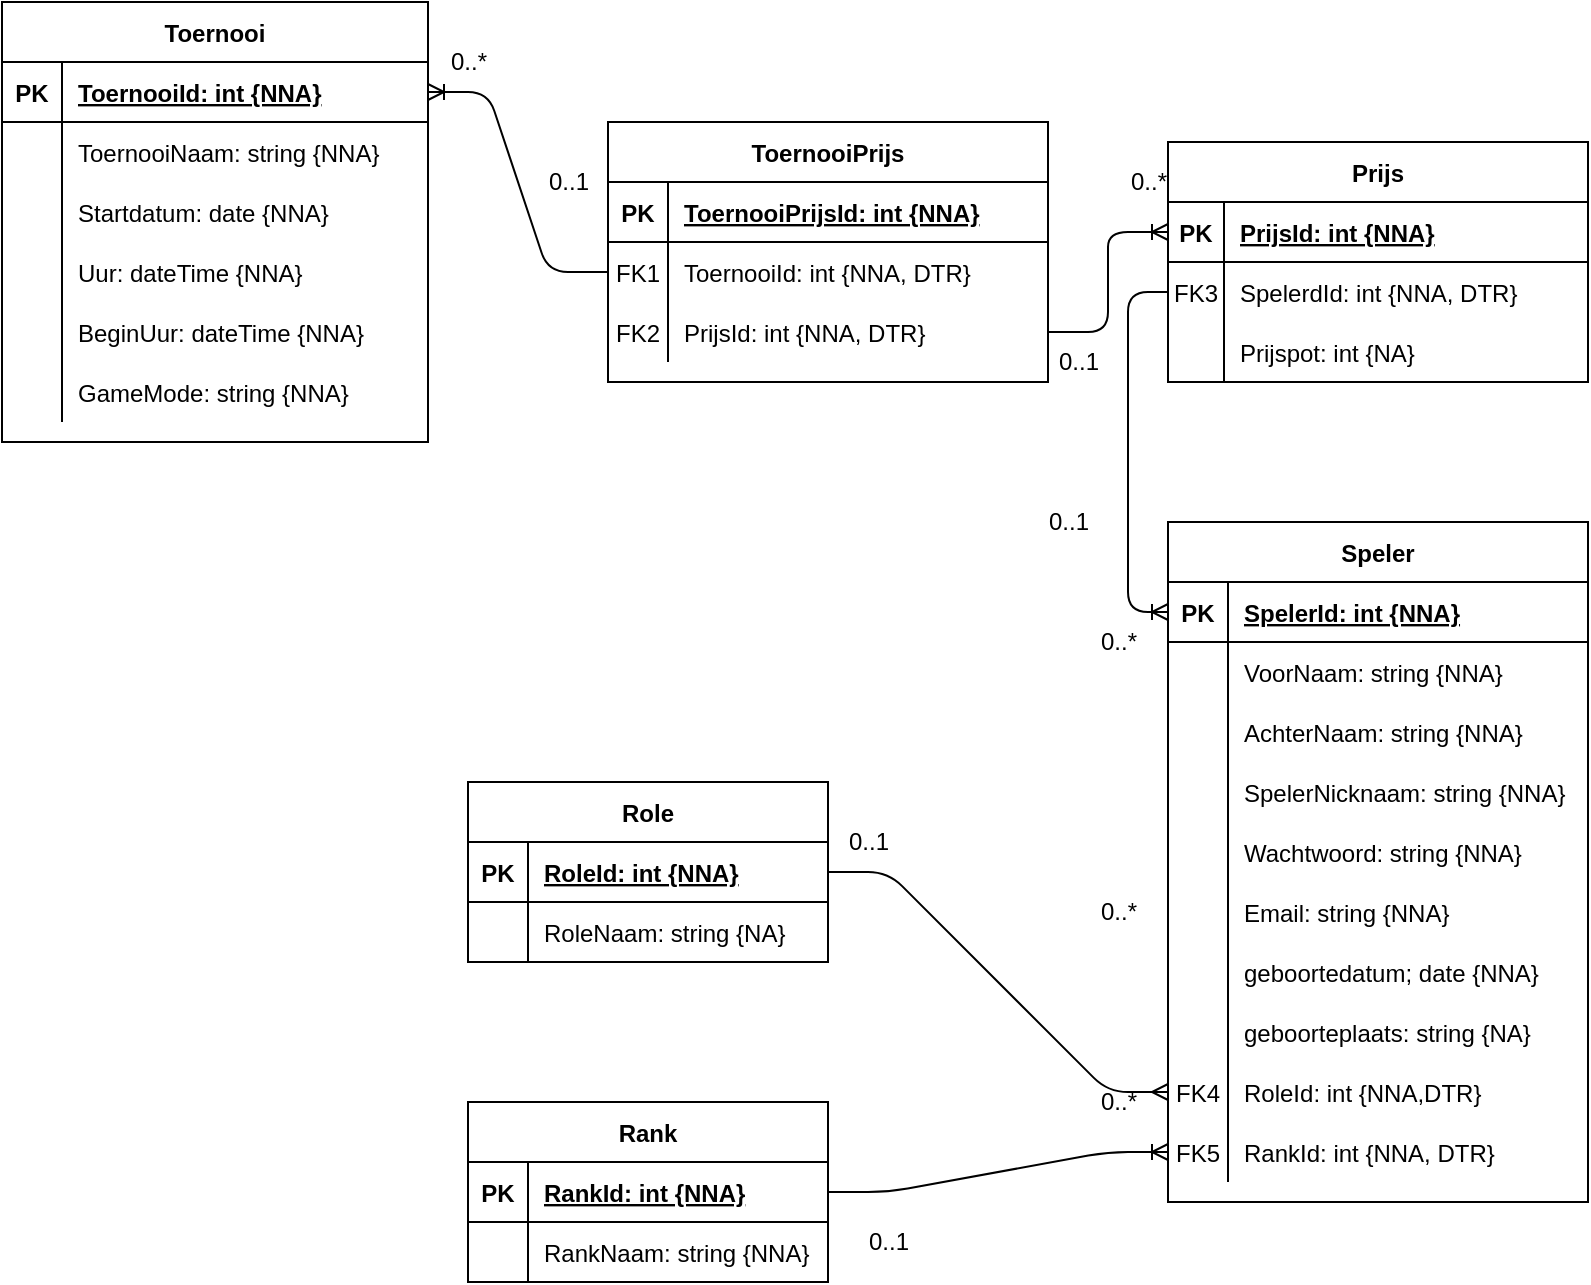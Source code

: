 <mxfile version="14.4.3" type="device"><diagram id="ePdH0c0GucVnNl-xAC8Q" name="Page-1"><mxGraphModel dx="944" dy="638" grid="1" gridSize="10" guides="1" tooltips="1" connect="1" arrows="1" fold="1" page="1" pageScale="1" pageWidth="827" pageHeight="1169" math="0" shadow="0"><root><mxCell id="0"/><mxCell id="1" parent="0"/><mxCell id="qW6CGjtW-PosyY1pfJ4W-14" value="Speler" style="shape=table;startSize=30;container=1;collapsible=1;childLayout=tableLayout;fixedRows=1;rowLines=0;fontStyle=1;align=center;resizeLast=1;" parent="1" vertex="1"><mxGeometry x="600" y="400" width="210" height="340" as="geometry"/></mxCell><mxCell id="qW6CGjtW-PosyY1pfJ4W-15" value="" style="shape=partialRectangle;collapsible=0;dropTarget=0;pointerEvents=0;fillColor=none;top=0;left=0;bottom=1;right=0;points=[[0,0.5],[1,0.5]];portConstraint=eastwest;" parent="qW6CGjtW-PosyY1pfJ4W-14" vertex="1"><mxGeometry y="30" width="210" height="30" as="geometry"/></mxCell><mxCell id="qW6CGjtW-PosyY1pfJ4W-16" value="PK" style="shape=partialRectangle;connectable=0;fillColor=none;top=0;left=0;bottom=0;right=0;fontStyle=1;overflow=hidden;" parent="qW6CGjtW-PosyY1pfJ4W-15" vertex="1"><mxGeometry width="30" height="30" as="geometry"/></mxCell><mxCell id="qW6CGjtW-PosyY1pfJ4W-17" value="SpelerId: int {NNA}" style="shape=partialRectangle;connectable=0;fillColor=none;top=0;left=0;bottom=0;right=0;align=left;spacingLeft=6;fontStyle=5;overflow=hidden;" parent="qW6CGjtW-PosyY1pfJ4W-15" vertex="1"><mxGeometry x="30" width="180" height="30" as="geometry"/></mxCell><mxCell id="qW6CGjtW-PosyY1pfJ4W-18" value="" style="shape=partialRectangle;collapsible=0;dropTarget=0;pointerEvents=0;fillColor=none;top=0;left=0;bottom=0;right=0;points=[[0,0.5],[1,0.5]];portConstraint=eastwest;" parent="qW6CGjtW-PosyY1pfJ4W-14" vertex="1"><mxGeometry y="60" width="210" height="30" as="geometry"/></mxCell><mxCell id="qW6CGjtW-PosyY1pfJ4W-19" value="" style="shape=partialRectangle;connectable=0;fillColor=none;top=0;left=0;bottom=0;right=0;editable=1;overflow=hidden;" parent="qW6CGjtW-PosyY1pfJ4W-18" vertex="1"><mxGeometry width="30" height="30" as="geometry"/></mxCell><mxCell id="qW6CGjtW-PosyY1pfJ4W-20" value="VoorNaam: string {NNA}" style="shape=partialRectangle;connectable=0;fillColor=none;top=0;left=0;bottom=0;right=0;align=left;spacingLeft=6;overflow=hidden;" parent="qW6CGjtW-PosyY1pfJ4W-18" vertex="1"><mxGeometry x="30" width="180" height="30" as="geometry"/></mxCell><mxCell id="7id1GCSX0Rq9auV7z-oB-1" value="" style="shape=partialRectangle;collapsible=0;dropTarget=0;pointerEvents=0;fillColor=none;top=0;left=0;bottom=0;right=0;points=[[0,0.5],[1,0.5]];portConstraint=eastwest;" parent="qW6CGjtW-PosyY1pfJ4W-14" vertex="1"><mxGeometry y="90" width="210" height="30" as="geometry"/></mxCell><mxCell id="7id1GCSX0Rq9auV7z-oB-2" value="" style="shape=partialRectangle;connectable=0;fillColor=none;top=0;left=0;bottom=0;right=0;editable=1;overflow=hidden;" parent="7id1GCSX0Rq9auV7z-oB-1" vertex="1"><mxGeometry width="30" height="30" as="geometry"/></mxCell><mxCell id="7id1GCSX0Rq9auV7z-oB-3" value="AchterNaam: string {NNA}" style="shape=partialRectangle;connectable=0;fillColor=none;top=0;left=0;bottom=0;right=0;align=left;spacingLeft=6;overflow=hidden;" parent="7id1GCSX0Rq9auV7z-oB-1" vertex="1"><mxGeometry x="30" width="180" height="30" as="geometry"/></mxCell><mxCell id="qW6CGjtW-PosyY1pfJ4W-21" value="" style="shape=partialRectangle;collapsible=0;dropTarget=0;pointerEvents=0;fillColor=none;top=0;left=0;bottom=0;right=0;points=[[0,0.5],[1,0.5]];portConstraint=eastwest;" parent="qW6CGjtW-PosyY1pfJ4W-14" vertex="1"><mxGeometry y="120" width="210" height="30" as="geometry"/></mxCell><mxCell id="qW6CGjtW-PosyY1pfJ4W-22" value="" style="shape=partialRectangle;connectable=0;fillColor=none;top=0;left=0;bottom=0;right=0;editable=1;overflow=hidden;" parent="qW6CGjtW-PosyY1pfJ4W-21" vertex="1"><mxGeometry width="30" height="30" as="geometry"/></mxCell><mxCell id="qW6CGjtW-PosyY1pfJ4W-23" value="SpelerNicknaam: string {NNA}" style="shape=partialRectangle;connectable=0;fillColor=none;top=0;left=0;bottom=0;right=0;align=left;spacingLeft=6;overflow=hidden;" parent="qW6CGjtW-PosyY1pfJ4W-21" vertex="1"><mxGeometry x="30" width="180" height="30" as="geometry"/></mxCell><mxCell id="HG0-tqQ1zg849oPvPmrR-7" value="" style="shape=partialRectangle;collapsible=0;dropTarget=0;pointerEvents=0;fillColor=none;top=0;left=0;bottom=0;right=0;points=[[0,0.5],[1,0.5]];portConstraint=eastwest;" vertex="1" parent="qW6CGjtW-PosyY1pfJ4W-14"><mxGeometry y="150" width="210" height="30" as="geometry"/></mxCell><mxCell id="HG0-tqQ1zg849oPvPmrR-8" value="" style="shape=partialRectangle;connectable=0;fillColor=none;top=0;left=0;bottom=0;right=0;editable=1;overflow=hidden;" vertex="1" parent="HG0-tqQ1zg849oPvPmrR-7"><mxGeometry width="30" height="30" as="geometry"/></mxCell><mxCell id="HG0-tqQ1zg849oPvPmrR-9" value="Wachtwoord: string {NNA}" style="shape=partialRectangle;connectable=0;fillColor=none;top=0;left=0;bottom=0;right=0;align=left;spacingLeft=6;overflow=hidden;" vertex="1" parent="HG0-tqQ1zg849oPvPmrR-7"><mxGeometry x="30" width="180" height="30" as="geometry"/></mxCell><mxCell id="HG0-tqQ1zg849oPvPmrR-1" value="" style="shape=partialRectangle;collapsible=0;dropTarget=0;pointerEvents=0;fillColor=none;top=0;left=0;bottom=0;right=0;points=[[0,0.5],[1,0.5]];portConstraint=eastwest;" vertex="1" parent="qW6CGjtW-PosyY1pfJ4W-14"><mxGeometry y="180" width="210" height="30" as="geometry"/></mxCell><mxCell id="HG0-tqQ1zg849oPvPmrR-2" value="" style="shape=partialRectangle;connectable=0;fillColor=none;top=0;left=0;bottom=0;right=0;editable=1;overflow=hidden;" vertex="1" parent="HG0-tqQ1zg849oPvPmrR-1"><mxGeometry width="30" height="30" as="geometry"/></mxCell><mxCell id="HG0-tqQ1zg849oPvPmrR-3" value="Email: string {NNA}" style="shape=partialRectangle;connectable=0;fillColor=none;top=0;left=0;bottom=0;right=0;align=left;spacingLeft=6;overflow=hidden;" vertex="1" parent="HG0-tqQ1zg849oPvPmrR-1"><mxGeometry x="30" width="180" height="30" as="geometry"/></mxCell><mxCell id="qW6CGjtW-PosyY1pfJ4W-24" value="" style="shape=partialRectangle;collapsible=0;dropTarget=0;pointerEvents=0;fillColor=none;top=0;left=0;bottom=0;right=0;points=[[0,0.5],[1,0.5]];portConstraint=eastwest;" parent="qW6CGjtW-PosyY1pfJ4W-14" vertex="1"><mxGeometry y="210" width="210" height="30" as="geometry"/></mxCell><mxCell id="qW6CGjtW-PosyY1pfJ4W-25" value="" style="shape=partialRectangle;connectable=0;fillColor=none;top=0;left=0;bottom=0;right=0;editable=1;overflow=hidden;" parent="qW6CGjtW-PosyY1pfJ4W-24" vertex="1"><mxGeometry width="30" height="30" as="geometry"/></mxCell><mxCell id="qW6CGjtW-PosyY1pfJ4W-26" value="geboortedatum; date {NNA}" style="shape=partialRectangle;connectable=0;fillColor=none;top=0;left=0;bottom=0;right=0;align=left;spacingLeft=6;overflow=hidden;" parent="qW6CGjtW-PosyY1pfJ4W-24" vertex="1"><mxGeometry x="30" width="180" height="30" as="geometry"/></mxCell><mxCell id="qW6CGjtW-PosyY1pfJ4W-93" value="" style="shape=partialRectangle;collapsible=0;dropTarget=0;pointerEvents=0;fillColor=none;top=0;left=0;bottom=0;right=0;points=[[0,0.5],[1,0.5]];portConstraint=eastwest;" parent="qW6CGjtW-PosyY1pfJ4W-14" vertex="1"><mxGeometry y="240" width="210" height="30" as="geometry"/></mxCell><mxCell id="qW6CGjtW-PosyY1pfJ4W-94" value="" style="shape=partialRectangle;connectable=0;fillColor=none;top=0;left=0;bottom=0;right=0;editable=1;overflow=hidden;" parent="qW6CGjtW-PosyY1pfJ4W-93" vertex="1"><mxGeometry width="30" height="30" as="geometry"/></mxCell><mxCell id="qW6CGjtW-PosyY1pfJ4W-95" value="geboorteplaats: string {NA}" style="shape=partialRectangle;connectable=0;fillColor=none;top=0;left=0;bottom=0;right=0;align=left;spacingLeft=6;overflow=hidden;" parent="qW6CGjtW-PosyY1pfJ4W-93" vertex="1"><mxGeometry x="30" width="180" height="30" as="geometry"/></mxCell><mxCell id="51UacARZMZEYu-f98KwA-24" value="" style="shape=partialRectangle;collapsible=0;dropTarget=0;pointerEvents=0;fillColor=none;top=0;left=0;bottom=0;right=0;points=[[0,0.5],[1,0.5]];portConstraint=eastwest;" parent="qW6CGjtW-PosyY1pfJ4W-14" vertex="1"><mxGeometry y="270" width="210" height="30" as="geometry"/></mxCell><mxCell id="51UacARZMZEYu-f98KwA-25" value="FK4" style="shape=partialRectangle;connectable=0;fillColor=none;top=0;left=0;bottom=0;right=0;fontStyle=0;overflow=hidden;" parent="51UacARZMZEYu-f98KwA-24" vertex="1"><mxGeometry width="30" height="30" as="geometry"/></mxCell><mxCell id="51UacARZMZEYu-f98KwA-26" value="RoleId: int {NNA,DTR}" style="shape=partialRectangle;connectable=0;fillColor=none;top=0;left=0;bottom=0;right=0;align=left;spacingLeft=6;fontStyle=0;overflow=hidden;" parent="51UacARZMZEYu-f98KwA-24" vertex="1"><mxGeometry x="30" width="180" height="30" as="geometry"/></mxCell><mxCell id="UAZnC-9u334mzQmpA1sL-1" value="" style="shape=partialRectangle;collapsible=0;dropTarget=0;pointerEvents=0;fillColor=none;top=0;left=0;bottom=0;right=0;points=[[0,0.5],[1,0.5]];portConstraint=eastwest;" parent="qW6CGjtW-PosyY1pfJ4W-14" vertex="1"><mxGeometry y="300" width="210" height="30" as="geometry"/></mxCell><mxCell id="UAZnC-9u334mzQmpA1sL-2" value="FK5" style="shape=partialRectangle;connectable=0;fillColor=none;top=0;left=0;bottom=0;right=0;fontStyle=0;overflow=hidden;" parent="UAZnC-9u334mzQmpA1sL-1" vertex="1"><mxGeometry width="30" height="30" as="geometry"/></mxCell><mxCell id="UAZnC-9u334mzQmpA1sL-3" value="RankId: int {NNA, DTR}" style="shape=partialRectangle;connectable=0;fillColor=none;top=0;left=0;bottom=0;right=0;align=left;spacingLeft=6;fontStyle=0;overflow=hidden;" parent="UAZnC-9u334mzQmpA1sL-1" vertex="1"><mxGeometry x="30" width="180" height="30" as="geometry"/></mxCell><mxCell id="qW6CGjtW-PosyY1pfJ4W-40" value="Toernooi" style="shape=table;startSize=30;container=1;collapsible=1;childLayout=tableLayout;fixedRows=1;rowLines=0;fontStyle=1;align=center;resizeLast=1;" parent="1" vertex="1"><mxGeometry x="17" y="140" width="213" height="220" as="geometry"/></mxCell><mxCell id="qW6CGjtW-PosyY1pfJ4W-41" value="" style="shape=partialRectangle;collapsible=0;dropTarget=0;pointerEvents=0;fillColor=none;top=0;left=0;bottom=1;right=0;points=[[0,0.5],[1,0.5]];portConstraint=eastwest;" parent="qW6CGjtW-PosyY1pfJ4W-40" vertex="1"><mxGeometry y="30" width="213" height="30" as="geometry"/></mxCell><mxCell id="qW6CGjtW-PosyY1pfJ4W-42" value="PK" style="shape=partialRectangle;connectable=0;fillColor=none;top=0;left=0;bottom=0;right=0;fontStyle=1;overflow=hidden;" parent="qW6CGjtW-PosyY1pfJ4W-41" vertex="1"><mxGeometry width="30" height="30" as="geometry"/></mxCell><mxCell id="qW6CGjtW-PosyY1pfJ4W-43" value="ToernooiId: int {NNA}" style="shape=partialRectangle;connectable=0;fillColor=none;top=0;left=0;bottom=0;right=0;align=left;spacingLeft=6;fontStyle=5;overflow=hidden;" parent="qW6CGjtW-PosyY1pfJ4W-41" vertex="1"><mxGeometry x="30" width="183" height="30" as="geometry"/></mxCell><mxCell id="qW6CGjtW-PosyY1pfJ4W-44" value="" style="shape=partialRectangle;collapsible=0;dropTarget=0;pointerEvents=0;fillColor=none;top=0;left=0;bottom=0;right=0;points=[[0,0.5],[1,0.5]];portConstraint=eastwest;" parent="qW6CGjtW-PosyY1pfJ4W-40" vertex="1"><mxGeometry y="60" width="213" height="30" as="geometry"/></mxCell><mxCell id="qW6CGjtW-PosyY1pfJ4W-45" value="" style="shape=partialRectangle;connectable=0;fillColor=none;top=0;left=0;bottom=0;right=0;editable=1;overflow=hidden;" parent="qW6CGjtW-PosyY1pfJ4W-44" vertex="1"><mxGeometry width="30" height="30" as="geometry"/></mxCell><mxCell id="qW6CGjtW-PosyY1pfJ4W-46" value="ToernooiNaam: string {NNA}" style="shape=partialRectangle;connectable=0;fillColor=none;top=0;left=0;bottom=0;right=0;align=left;spacingLeft=6;overflow=hidden;" parent="qW6CGjtW-PosyY1pfJ4W-44" vertex="1"><mxGeometry x="30" width="183" height="30" as="geometry"/></mxCell><mxCell id="qW6CGjtW-PosyY1pfJ4W-179" value="" style="shape=partialRectangle;collapsible=0;dropTarget=0;pointerEvents=0;fillColor=none;top=0;left=0;bottom=0;right=0;points=[[0,0.5],[1,0.5]];portConstraint=eastwest;" parent="qW6CGjtW-PosyY1pfJ4W-40" vertex="1"><mxGeometry y="90" width="213" height="30" as="geometry"/></mxCell><mxCell id="qW6CGjtW-PosyY1pfJ4W-180" value="" style="shape=partialRectangle;connectable=0;fillColor=none;top=0;left=0;bottom=0;right=0;editable=1;overflow=hidden;" parent="qW6CGjtW-PosyY1pfJ4W-179" vertex="1"><mxGeometry width="30" height="30" as="geometry"/></mxCell><mxCell id="qW6CGjtW-PosyY1pfJ4W-181" value="Startdatum: date {NNA}" style="shape=partialRectangle;connectable=0;fillColor=none;top=0;left=0;bottom=0;right=0;align=left;spacingLeft=6;overflow=hidden;" parent="qW6CGjtW-PosyY1pfJ4W-179" vertex="1"><mxGeometry x="30" width="183" height="30" as="geometry"/></mxCell><mxCell id="7id1GCSX0Rq9auV7z-oB-5" value="" style="shape=partialRectangle;collapsible=0;dropTarget=0;pointerEvents=0;fillColor=none;top=0;left=0;bottom=0;right=0;points=[[0,0.5],[1,0.5]];portConstraint=eastwest;" parent="qW6CGjtW-PosyY1pfJ4W-40" vertex="1"><mxGeometry y="120" width="213" height="30" as="geometry"/></mxCell><mxCell id="7id1GCSX0Rq9auV7z-oB-6" value="" style="shape=partialRectangle;connectable=0;fillColor=none;top=0;left=0;bottom=0;right=0;editable=1;overflow=hidden;" parent="7id1GCSX0Rq9auV7z-oB-5" vertex="1"><mxGeometry width="30" height="30" as="geometry"/></mxCell><mxCell id="7id1GCSX0Rq9auV7z-oB-7" value="Uur: dateTime {NNA}" style="shape=partialRectangle;connectable=0;fillColor=none;top=0;left=0;bottom=0;right=0;align=left;spacingLeft=6;overflow=hidden;" parent="7id1GCSX0Rq9auV7z-oB-5" vertex="1"><mxGeometry x="30" width="183" height="30" as="geometry"/></mxCell><mxCell id="IgzZ3JnWrpRaD6kEdkL5-1" value="" style="shape=partialRectangle;collapsible=0;dropTarget=0;pointerEvents=0;fillColor=none;top=0;left=0;bottom=0;right=0;points=[[0,0.5],[1,0.5]];portConstraint=eastwest;" parent="qW6CGjtW-PosyY1pfJ4W-40" vertex="1"><mxGeometry y="150" width="213" height="30" as="geometry"/></mxCell><mxCell id="IgzZ3JnWrpRaD6kEdkL5-2" value="" style="shape=partialRectangle;connectable=0;fillColor=none;top=0;left=0;bottom=0;right=0;editable=1;overflow=hidden;" parent="IgzZ3JnWrpRaD6kEdkL5-1" vertex="1"><mxGeometry width="30" height="30" as="geometry"/></mxCell><mxCell id="IgzZ3JnWrpRaD6kEdkL5-3" value="BeginUur: dateTime {NNA}" style="shape=partialRectangle;connectable=0;fillColor=none;top=0;left=0;bottom=0;right=0;align=left;spacingLeft=6;overflow=hidden;" parent="IgzZ3JnWrpRaD6kEdkL5-1" vertex="1"><mxGeometry x="30" width="183" height="30" as="geometry"/></mxCell><mxCell id="IgzZ3JnWrpRaD6kEdkL5-4" value="" style="shape=partialRectangle;collapsible=0;dropTarget=0;pointerEvents=0;fillColor=none;top=0;left=0;bottom=0;right=0;points=[[0,0.5],[1,0.5]];portConstraint=eastwest;" parent="qW6CGjtW-PosyY1pfJ4W-40" vertex="1"><mxGeometry y="180" width="213" height="30" as="geometry"/></mxCell><mxCell id="IgzZ3JnWrpRaD6kEdkL5-5" value="" style="shape=partialRectangle;connectable=0;fillColor=none;top=0;left=0;bottom=0;right=0;editable=1;overflow=hidden;" parent="IgzZ3JnWrpRaD6kEdkL5-4" vertex="1"><mxGeometry width="30" height="30" as="geometry"/></mxCell><mxCell id="IgzZ3JnWrpRaD6kEdkL5-6" value="GameMode: string {NNA}" style="shape=partialRectangle;connectable=0;fillColor=none;top=0;left=0;bottom=0;right=0;align=left;spacingLeft=6;overflow=hidden;" parent="IgzZ3JnWrpRaD6kEdkL5-4" vertex="1"><mxGeometry x="30" width="183" height="30" as="geometry"/></mxCell><mxCell id="qW6CGjtW-PosyY1pfJ4W-185" value="Prijs" style="shape=table;startSize=30;container=1;collapsible=1;childLayout=tableLayout;fixedRows=1;rowLines=0;fontStyle=1;align=center;resizeLast=1;" parent="1" vertex="1"><mxGeometry x="600" y="210" width="210" height="120" as="geometry"/></mxCell><mxCell id="qW6CGjtW-PosyY1pfJ4W-186" value="" style="shape=partialRectangle;collapsible=0;dropTarget=0;pointerEvents=0;fillColor=none;top=0;left=0;bottom=1;right=0;points=[[0,0.5],[1,0.5]];portConstraint=eastwest;" parent="qW6CGjtW-PosyY1pfJ4W-185" vertex="1"><mxGeometry y="30" width="210" height="30" as="geometry"/></mxCell><mxCell id="qW6CGjtW-PosyY1pfJ4W-187" value="PK" style="shape=partialRectangle;connectable=0;fillColor=none;top=0;left=0;bottom=0;right=0;fontStyle=1;overflow=hidden;" parent="qW6CGjtW-PosyY1pfJ4W-186" vertex="1"><mxGeometry width="28" height="30" as="geometry"/></mxCell><mxCell id="qW6CGjtW-PosyY1pfJ4W-188" value="PrijsId: int {NNA}" style="shape=partialRectangle;connectable=0;fillColor=none;top=0;left=0;bottom=0;right=0;align=left;spacingLeft=6;fontStyle=5;overflow=hidden;" parent="qW6CGjtW-PosyY1pfJ4W-186" vertex="1"><mxGeometry x="28" width="182" height="30" as="geometry"/></mxCell><mxCell id="qW6CGjtW-PosyY1pfJ4W-189" value="" style="shape=partialRectangle;collapsible=0;dropTarget=0;pointerEvents=0;fillColor=none;top=0;left=0;bottom=0;right=0;points=[[0,0.5],[1,0.5]];portConstraint=eastwest;" parent="qW6CGjtW-PosyY1pfJ4W-185" vertex="1"><mxGeometry y="60" width="210" height="30" as="geometry"/></mxCell><mxCell id="qW6CGjtW-PosyY1pfJ4W-190" value="FK3" style="shape=partialRectangle;connectable=0;fillColor=none;top=0;left=0;bottom=0;right=0;editable=1;overflow=hidden;" parent="qW6CGjtW-PosyY1pfJ4W-189" vertex="1"><mxGeometry width="28" height="30" as="geometry"/></mxCell><mxCell id="qW6CGjtW-PosyY1pfJ4W-191" value="SpelerdId: int {NNA, DTR}" style="shape=partialRectangle;connectable=0;fillColor=none;top=0;left=0;bottom=0;right=0;align=left;spacingLeft=6;overflow=hidden;" parent="qW6CGjtW-PosyY1pfJ4W-189" vertex="1"><mxGeometry x="28" width="182" height="30" as="geometry"/></mxCell><mxCell id="UAZnC-9u334mzQmpA1sL-41" value="" style="shape=partialRectangle;collapsible=0;dropTarget=0;pointerEvents=0;fillColor=none;top=0;left=0;bottom=0;right=0;points=[[0,0.5],[1,0.5]];portConstraint=eastwest;" parent="qW6CGjtW-PosyY1pfJ4W-185" vertex="1"><mxGeometry y="90" width="210" height="30" as="geometry"/></mxCell><mxCell id="UAZnC-9u334mzQmpA1sL-42" value="" style="shape=partialRectangle;connectable=0;fillColor=none;top=0;left=0;bottom=0;right=0;editable=1;overflow=hidden;" parent="UAZnC-9u334mzQmpA1sL-41" vertex="1"><mxGeometry width="28" height="30" as="geometry"/></mxCell><mxCell id="UAZnC-9u334mzQmpA1sL-43" value="Prijspot: int {NA}" style="shape=partialRectangle;connectable=0;fillColor=none;top=0;left=0;bottom=0;right=0;align=left;spacingLeft=6;overflow=hidden;" parent="UAZnC-9u334mzQmpA1sL-41" vertex="1"><mxGeometry x="28" width="182" height="30" as="geometry"/></mxCell><mxCell id="51UacARZMZEYu-f98KwA-9" value="Role" style="shape=table;startSize=30;container=1;collapsible=1;childLayout=tableLayout;fixedRows=1;rowLines=0;fontStyle=1;align=center;resizeLast=1;" parent="1" vertex="1"><mxGeometry x="250" y="530" width="180" height="90" as="geometry"/></mxCell><mxCell id="51UacARZMZEYu-f98KwA-10" value="" style="shape=partialRectangle;collapsible=0;dropTarget=0;pointerEvents=0;fillColor=none;top=0;left=0;bottom=1;right=0;points=[[0,0.5],[1,0.5]];portConstraint=eastwest;" parent="51UacARZMZEYu-f98KwA-9" vertex="1"><mxGeometry y="30" width="180" height="30" as="geometry"/></mxCell><mxCell id="51UacARZMZEYu-f98KwA-11" value="PK" style="shape=partialRectangle;connectable=0;fillColor=none;top=0;left=0;bottom=0;right=0;fontStyle=1;overflow=hidden;" parent="51UacARZMZEYu-f98KwA-10" vertex="1"><mxGeometry width="30" height="30" as="geometry"/></mxCell><mxCell id="51UacARZMZEYu-f98KwA-12" value="RoleId: int {NNA}" style="shape=partialRectangle;connectable=0;fillColor=none;top=0;left=0;bottom=0;right=0;align=left;spacingLeft=6;fontStyle=5;overflow=hidden;" parent="51UacARZMZEYu-f98KwA-10" vertex="1"><mxGeometry x="30" width="150" height="30" as="geometry"/></mxCell><mxCell id="51UacARZMZEYu-f98KwA-13" value="" style="shape=partialRectangle;collapsible=0;dropTarget=0;pointerEvents=0;fillColor=none;top=0;left=0;bottom=0;right=0;points=[[0,0.5],[1,0.5]];portConstraint=eastwest;" parent="51UacARZMZEYu-f98KwA-9" vertex="1"><mxGeometry y="60" width="180" height="30" as="geometry"/></mxCell><mxCell id="51UacARZMZEYu-f98KwA-14" value="" style="shape=partialRectangle;connectable=0;fillColor=none;top=0;left=0;bottom=0;right=0;editable=1;overflow=hidden;" parent="51UacARZMZEYu-f98KwA-13" vertex="1"><mxGeometry width="30" height="30" as="geometry"/></mxCell><mxCell id="51UacARZMZEYu-f98KwA-15" value="RoleNaam: string {NA}" style="shape=partialRectangle;connectable=0;fillColor=none;top=0;left=0;bottom=0;right=0;align=left;spacingLeft=6;overflow=hidden;" parent="51UacARZMZEYu-f98KwA-13" vertex="1"><mxGeometry x="30" width="150" height="30" as="geometry"/></mxCell><mxCell id="51UacARZMZEYu-f98KwA-22" value="" style="edgeStyle=entityRelationEdgeStyle;fontSize=12;html=1;endArrow=ERmany;exitX=1;exitY=0.5;exitDx=0;exitDy=0;entryX=0;entryY=0.5;entryDx=0;entryDy=0;" parent="1" source="51UacARZMZEYu-f98KwA-10" target="51UacARZMZEYu-f98KwA-24" edge="1"><mxGeometry width="100" height="100" relative="1" as="geometry"><mxPoint x="482" y="860" as="sourcePoint"/><mxPoint x="602" y="790" as="targetPoint"/></mxGeometry></mxCell><mxCell id="UAZnC-9u334mzQmpA1sL-4" value="Rank" style="shape=table;startSize=30;container=1;collapsible=1;childLayout=tableLayout;fixedRows=1;rowLines=0;fontStyle=1;align=center;resizeLast=1;" parent="1" vertex="1"><mxGeometry x="250" y="690" width="180" height="90" as="geometry"/></mxCell><mxCell id="UAZnC-9u334mzQmpA1sL-5" value="" style="shape=partialRectangle;collapsible=0;dropTarget=0;pointerEvents=0;fillColor=none;top=0;left=0;bottom=1;right=0;points=[[0,0.5],[1,0.5]];portConstraint=eastwest;" parent="UAZnC-9u334mzQmpA1sL-4" vertex="1"><mxGeometry y="30" width="180" height="30" as="geometry"/></mxCell><mxCell id="UAZnC-9u334mzQmpA1sL-6" value="PK" style="shape=partialRectangle;connectable=0;fillColor=none;top=0;left=0;bottom=0;right=0;fontStyle=1;overflow=hidden;" parent="UAZnC-9u334mzQmpA1sL-5" vertex="1"><mxGeometry width="30" height="30" as="geometry"/></mxCell><mxCell id="UAZnC-9u334mzQmpA1sL-7" value="RankId: int {NNA}" style="shape=partialRectangle;connectable=0;fillColor=none;top=0;left=0;bottom=0;right=0;align=left;spacingLeft=6;fontStyle=5;overflow=hidden;" parent="UAZnC-9u334mzQmpA1sL-5" vertex="1"><mxGeometry x="30" width="150" height="30" as="geometry"/></mxCell><mxCell id="UAZnC-9u334mzQmpA1sL-8" value="" style="shape=partialRectangle;collapsible=0;dropTarget=0;pointerEvents=0;fillColor=none;top=0;left=0;bottom=0;right=0;points=[[0,0.5],[1,0.5]];portConstraint=eastwest;" parent="UAZnC-9u334mzQmpA1sL-4" vertex="1"><mxGeometry y="60" width="180" height="30" as="geometry"/></mxCell><mxCell id="UAZnC-9u334mzQmpA1sL-9" value="" style="shape=partialRectangle;connectable=0;fillColor=none;top=0;left=0;bottom=0;right=0;editable=1;overflow=hidden;" parent="UAZnC-9u334mzQmpA1sL-8" vertex="1"><mxGeometry width="30" height="30" as="geometry"/></mxCell><mxCell id="UAZnC-9u334mzQmpA1sL-10" value="RankNaam: string {NNA}" style="shape=partialRectangle;connectable=0;fillColor=none;top=0;left=0;bottom=0;right=0;align=left;spacingLeft=6;overflow=hidden;" parent="UAZnC-9u334mzQmpA1sL-8" vertex="1"><mxGeometry x="30" width="150" height="30" as="geometry"/></mxCell><mxCell id="UAZnC-9u334mzQmpA1sL-12" value="" style="edgeStyle=entityRelationEdgeStyle;fontSize=12;html=1;endArrow=ERoneToMany;entryX=0;entryY=0.5;entryDx=0;entryDy=0;exitX=1;exitY=0.5;exitDx=0;exitDy=0;" parent="1" source="UAZnC-9u334mzQmpA1sL-5" target="UAZnC-9u334mzQmpA1sL-1" edge="1"><mxGeometry width="100" height="100" relative="1" as="geometry"><mxPoint x="470" y="980" as="sourcePoint"/><mxPoint x="570" y="880" as="targetPoint"/></mxGeometry></mxCell><mxCell id="UAZnC-9u334mzQmpA1sL-14" value="ToernooiPrijs" style="shape=table;startSize=30;container=1;collapsible=1;childLayout=tableLayout;fixedRows=1;rowLines=0;fontStyle=1;align=center;resizeLast=1;" parent="1" vertex="1"><mxGeometry x="320" y="200" width="220" height="130" as="geometry"/></mxCell><mxCell id="UAZnC-9u334mzQmpA1sL-15" value="" style="shape=partialRectangle;collapsible=0;dropTarget=0;pointerEvents=0;fillColor=none;top=0;left=0;bottom=1;right=0;points=[[0,0.5],[1,0.5]];portConstraint=eastwest;" parent="UAZnC-9u334mzQmpA1sL-14" vertex="1"><mxGeometry y="30" width="220" height="30" as="geometry"/></mxCell><mxCell id="UAZnC-9u334mzQmpA1sL-16" value="PK" style="shape=partialRectangle;connectable=0;fillColor=none;top=0;left=0;bottom=0;right=0;fontStyle=1;overflow=hidden;" parent="UAZnC-9u334mzQmpA1sL-15" vertex="1"><mxGeometry width="30" height="30" as="geometry"/></mxCell><mxCell id="UAZnC-9u334mzQmpA1sL-17" value="ToernooiPrijsId: int {NNA}" style="shape=partialRectangle;connectable=0;fillColor=none;top=0;left=0;bottom=0;right=0;align=left;spacingLeft=6;fontStyle=5;overflow=hidden;" parent="UAZnC-9u334mzQmpA1sL-15" vertex="1"><mxGeometry x="30" width="190" height="30" as="geometry"/></mxCell><mxCell id="UAZnC-9u334mzQmpA1sL-18" value="" style="shape=partialRectangle;collapsible=0;dropTarget=0;pointerEvents=0;fillColor=none;top=0;left=0;bottom=0;right=0;points=[[0,0.5],[1,0.5]];portConstraint=eastwest;" parent="UAZnC-9u334mzQmpA1sL-14" vertex="1"><mxGeometry y="60" width="220" height="30" as="geometry"/></mxCell><mxCell id="UAZnC-9u334mzQmpA1sL-19" value="FK1" style="shape=partialRectangle;connectable=0;fillColor=none;top=0;left=0;bottom=0;right=0;editable=1;overflow=hidden;" parent="UAZnC-9u334mzQmpA1sL-18" vertex="1"><mxGeometry width="30" height="30" as="geometry"/></mxCell><mxCell id="UAZnC-9u334mzQmpA1sL-20" value="ToernooiId: int {NNA, DTR}" style="shape=partialRectangle;connectable=0;fillColor=none;top=0;left=0;bottom=0;right=0;align=left;spacingLeft=6;overflow=hidden;" parent="UAZnC-9u334mzQmpA1sL-18" vertex="1"><mxGeometry x="30" width="190" height="30" as="geometry"/></mxCell><mxCell id="UAZnC-9u334mzQmpA1sL-21" value="" style="shape=partialRectangle;collapsible=0;dropTarget=0;pointerEvents=0;fillColor=none;top=0;left=0;bottom=0;right=0;points=[[0,0.5],[1,0.5]];portConstraint=eastwest;" parent="UAZnC-9u334mzQmpA1sL-14" vertex="1"><mxGeometry y="90" width="220" height="30" as="geometry"/></mxCell><mxCell id="UAZnC-9u334mzQmpA1sL-22" value="FK2" style="shape=partialRectangle;connectable=0;fillColor=none;top=0;left=0;bottom=0;right=0;editable=1;overflow=hidden;" parent="UAZnC-9u334mzQmpA1sL-21" vertex="1"><mxGeometry width="30" height="30" as="geometry"/></mxCell><mxCell id="UAZnC-9u334mzQmpA1sL-23" value="PrijsId: int {NNA, DTR}" style="shape=partialRectangle;connectable=0;fillColor=none;top=0;left=0;bottom=0;right=0;align=left;spacingLeft=6;overflow=hidden;" parent="UAZnC-9u334mzQmpA1sL-21" vertex="1"><mxGeometry x="30" width="190" height="30" as="geometry"/></mxCell><mxCell id="UAZnC-9u334mzQmpA1sL-37" value="" style="edgeStyle=entityRelationEdgeStyle;fontSize=12;html=1;endArrow=ERoneToMany;entryX=0;entryY=0.5;entryDx=0;entryDy=0;exitX=1;exitY=0.5;exitDx=0;exitDy=0;" parent="1" source="UAZnC-9u334mzQmpA1sL-21" target="qW6CGjtW-PosyY1pfJ4W-186" edge="1"><mxGeometry width="100" height="100" relative="1" as="geometry"><mxPoint x="470" y="470" as="sourcePoint"/><mxPoint x="570" y="370" as="targetPoint"/></mxGeometry></mxCell><mxCell id="UAZnC-9u334mzQmpA1sL-38" value="" style="edgeStyle=entityRelationEdgeStyle;fontSize=12;html=1;endArrow=ERoneToMany;entryX=1;entryY=0.5;entryDx=0;entryDy=0;exitX=0;exitY=0.5;exitDx=0;exitDy=0;" parent="1" source="UAZnC-9u334mzQmpA1sL-18" target="qW6CGjtW-PosyY1pfJ4W-41" edge="1"><mxGeometry width="100" height="100" relative="1" as="geometry"><mxPoint x="470" y="470" as="sourcePoint"/><mxPoint x="570" y="370" as="targetPoint"/></mxGeometry></mxCell><mxCell id="UAZnC-9u334mzQmpA1sL-40" value="" style="edgeStyle=orthogonalEdgeStyle;fontSize=12;html=1;endArrow=ERoneToMany;entryX=0;entryY=0.5;entryDx=0;entryDy=0;exitX=0;exitY=0.5;exitDx=0;exitDy=0;" parent="1" source="qW6CGjtW-PosyY1pfJ4W-189" target="qW6CGjtW-PosyY1pfJ4W-15" edge="1"><mxGeometry width="100" height="100" relative="1" as="geometry"><mxPoint x="470" y="470" as="sourcePoint"/><mxPoint x="570" y="370" as="targetPoint"/><Array as="points"><mxPoint x="580" y="285"/><mxPoint x="580" y="445"/></Array></mxGeometry></mxCell><mxCell id="UAZnC-9u334mzQmpA1sL-44" value="0..*" style="text;html=1;align=center;verticalAlign=middle;resizable=0;points=[];autosize=1;" parent="1" vertex="1"><mxGeometry x="235" y="160" width="30" height="20" as="geometry"/></mxCell><mxCell id="UAZnC-9u334mzQmpA1sL-45" value="0..1" style="text;html=1;align=center;verticalAlign=middle;resizable=0;points=[];autosize=1;" parent="1" vertex="1"><mxGeometry x="280" y="220" width="40" height="20" as="geometry"/></mxCell><mxCell id="UAZnC-9u334mzQmpA1sL-46" value="0..*" style="text;html=1;align=center;verticalAlign=middle;resizable=0;points=[];autosize=1;" parent="1" vertex="1"><mxGeometry x="575" y="220" width="30" height="20" as="geometry"/></mxCell><mxCell id="UAZnC-9u334mzQmpA1sL-47" value="0..1" style="text;html=1;align=center;verticalAlign=middle;resizable=0;points=[];autosize=1;" parent="1" vertex="1"><mxGeometry x="535" y="310" width="40" height="20" as="geometry"/></mxCell><mxCell id="UAZnC-9u334mzQmpA1sL-48" value="0..*" style="text;html=1;align=center;verticalAlign=middle;resizable=0;points=[];autosize=1;" parent="1" vertex="1"><mxGeometry x="560" y="450" width="30" height="20" as="geometry"/></mxCell><mxCell id="UAZnC-9u334mzQmpA1sL-49" value="0..1" style="text;html=1;align=center;verticalAlign=middle;resizable=0;points=[];autosize=1;" parent="1" vertex="1"><mxGeometry x="530" y="390" width="40" height="20" as="geometry"/></mxCell><mxCell id="UAZnC-9u334mzQmpA1sL-50" value="0..1" style="text;html=1;align=center;verticalAlign=middle;resizable=0;points=[];autosize=1;" parent="1" vertex="1"><mxGeometry x="430" y="550" width="40" height="20" as="geometry"/></mxCell><mxCell id="UAZnC-9u334mzQmpA1sL-51" value="0..*" style="text;html=1;align=center;verticalAlign=middle;resizable=0;points=[];autosize=1;" parent="1" vertex="1"><mxGeometry x="560" y="585" width="30" height="20" as="geometry"/></mxCell><mxCell id="UAZnC-9u334mzQmpA1sL-52" value="0..*" style="text;html=1;align=center;verticalAlign=middle;resizable=0;points=[];autosize=1;" parent="1" vertex="1"><mxGeometry x="560" y="680" width="30" height="20" as="geometry"/></mxCell><mxCell id="UAZnC-9u334mzQmpA1sL-53" value="0..1" style="text;html=1;align=center;verticalAlign=middle;resizable=0;points=[];autosize=1;" parent="1" vertex="1"><mxGeometry x="440" y="750" width="40" height="20" as="geometry"/></mxCell></root></mxGraphModel></diagram></mxfile>